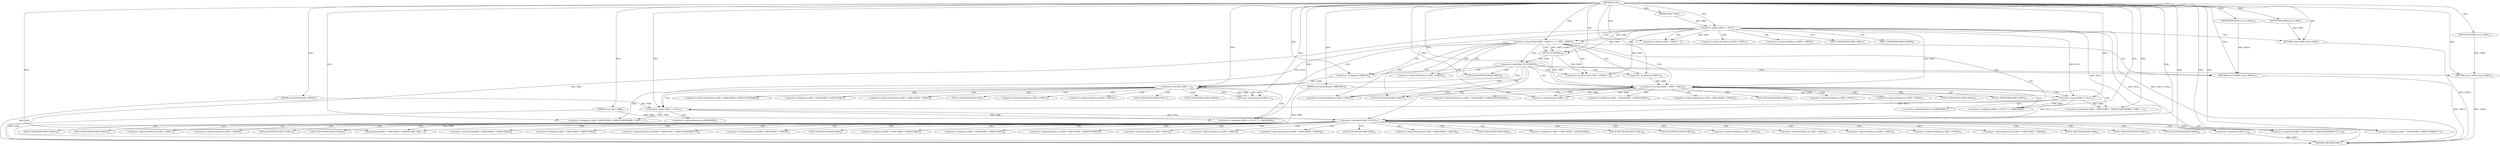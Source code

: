 digraph "FUN1" {  
"9" [label = <(METHOD,FUN1)<SUB>1</SUB>> ]
"165" [label = <(METHOD_RETURN,VAR1)<SUB>1</SUB>> ]
"10" [label = <(PARAM,VAR2* VAR3)<SUB>1</SUB>> ]
"11" [label = <(PARAM,const char* VAR4)<SUB>2</SUB>> ]
"12" [label = <(PARAM,cmsUInt16Number VAR5[3])<SUB>3</SUB>> ]
"13" [label = <(PARAM,cmsUInt16Number VAR6[VAR7])<SUB>3</SUB>> ]
"159" [label = <(&lt;operator&gt;.postIncrement,VAR3 -&gt;VAR10++)<SUB>36</SUB>> ]
"163" [label = <(RETURN,return VAR16;,return VAR16;)<SUB>37</SUB>> ]
"17" [label = <(&lt;operator&gt;.equals,VAR3 == NULL)<SUB>7</SUB>> ]
"24" [label = <(&lt;operator&gt;.greaterThan,VAR3 -&gt;VAR10 + 1 &gt; VAR3 -&gt;VAR11)<SUB>9</SUB>> ]
"46" [label = <(&lt;operator&gt;.lessThan,VAR8 &lt; VAR3 -&gt;VAR12)<SUB>13</SUB>> ]
"51" [label = <(&lt;operator&gt;.postIncrement,VAR8++)<SUB>13</SUB>> ]
"53" [label = <(&lt;operator&gt;.assignment,VAR3 -&gt;VAR13[VAR3 -&gt;VAR10].VAR14[VAR8] = VAR6 =...)<SUB>14</SUB>> ]
"78" [label = <(&lt;operator&gt;.lessThan,VAR8 &lt; 3)<SUB>16</SUB>> ]
"81" [label = <(&lt;operator&gt;.postIncrement,VAR8++)<SUB>16</SUB>> ]
"83" [label = <(&lt;operator&gt;.assignment,VAR3 -&gt;VAR13[VAR3 -&gt;VAR10].VAR5[VAR8] = VAR5 ==...)<SUB>17</SUB>> ]
"104" [label = <(&lt;operator&gt;.notEquals,VAR4 != NULL)<SUB>19</SUB>> ]
"164" [label = <(IDENTIFIER,VAR16,return VAR16;)<SUB>37</SUB>> ]
"21" [label = <(RETURN,return VAR9;,return VAR9;)<SUB>7</SUB>> ]
"43" [label = <(&lt;operator&gt;.assignment,VAR8=0)<SUB>13</SUB>> ]
"75" [label = <(&lt;operator&gt;.assignment,VAR8=0)<SUB>16</SUB>> ]
"108" [label = <(strncpy,strncpy(VAR3 -&gt;VAR13[VAR3 -&gt;VAR10].VAR4, VAR4,
...)<SUB>22</SUB>> ]
"129" [label = <(&lt;operator&gt;.assignment,VAR3 -&gt;VAR13[VAR3 -&gt;VAR10].VAR4[VAR15-1] = 0)<SUB>29</SUB>> ]
"22" [label = <(IDENTIFIER,VAR9,return VAR9;)<SUB>7</SUB>> ]
"25" [label = <(&lt;operator&gt;.addition,VAR3 -&gt;VAR10 + 1)<SUB>9</SUB>> ]
"35" [label = <(&lt;operator&gt;.logicalNot,!FUN2(VAR3))<SUB>10</SUB>> ]
"65" [label = <(&lt;operator&gt;.conditional,VAR6 == NULL? 0 : VAR6[VAR8])<SUB>14</SUB>> ]
"95" [label = <(&lt;operator&gt;.conditional,VAR5 == NULL ? 0 : VAR5[VAR8])<SUB>17</SUB>> ]
"146" [label = <(&lt;operator&gt;.assignment,VAR3 -&gt;VAR13[VAR3 -&gt;VAR10].VAR4[0] = 0)<SUB>33</SUB>> ]
"39" [label = <(RETURN,return VAR9;,return VAR9;)<SUB>10</SUB>> ]
"66" [label = <(&lt;operator&gt;.equals,VAR6 == NULL)<SUB>14</SUB>> ]
"96" [label = <(&lt;operator&gt;.equals,VAR5 == NULL)<SUB>17</SUB>> ]
"36" [label = <(FUN2,FUN2(VAR3))<SUB>10</SUB>> ]
"40" [label = <(IDENTIFIER,VAR9,return VAR9;)<SUB>10</SUB>> ]
"140" [label = <(&lt;operator&gt;.subtraction,VAR15-1)<SUB>29</SUB>> ]
"160" [label = <(&lt;operator&gt;.indirectFieldAccess,VAR3 -&gt;VAR10)<SUB>36</SUB>> ]
"30" [label = <(&lt;operator&gt;.indirectFieldAccess,VAR3 -&gt;VAR11)<SUB>9</SUB>> ]
"48" [label = <(&lt;operator&gt;.indirectFieldAccess,VAR3 -&gt;VAR12)<SUB>13</SUB>> ]
"54" [label = <(&lt;operator&gt;.indirectIndexAccess,VAR3 -&gt;VAR13[VAR3 -&gt;VAR10].VAR14[VAR8])<SUB>14</SUB>> ]
"84" [label = <(&lt;operator&gt;.indirectIndexAccess,VAR3 -&gt;VAR13[VAR3 -&gt;VAR10].VAR5[VAR8])<SUB>17</SUB>> ]
"162" [label = <(FIELD_IDENTIFIER,VAR10,VAR10)<SUB>36</SUB>> ]
"26" [label = <(&lt;operator&gt;.indirectFieldAccess,VAR3 -&gt;VAR10)<SUB>9</SUB>> ]
"32" [label = <(FIELD_IDENTIFIER,VAR11,VAR11)<SUB>9</SUB>> ]
"50" [label = <(FIELD_IDENTIFIER,VAR12,VAR12)<SUB>13</SUB>> ]
"55" [label = <(&lt;operator&gt;.fieldAccess,VAR3 -&gt;VAR13[VAR3 -&gt;VAR10].VAR14)<SUB>14</SUB>> ]
"70" [label = <(&lt;operator&gt;.indirectIndexAccess,VAR6[VAR8])<SUB>14</SUB>> ]
"85" [label = <(&lt;operator&gt;.fieldAccess,VAR3 -&gt;VAR13[VAR3 -&gt;VAR10].VAR5)<SUB>17</SUB>> ]
"100" [label = <(&lt;operator&gt;.indirectIndexAccess,VAR5[VAR8])<SUB>17</SUB>> ]
"109" [label = <(&lt;operator&gt;.fieldAccess,VAR3 -&gt;VAR13[VAR3 -&gt;VAR10].VAR4)<SUB>22</SUB>> ]
"119" [label = <(&lt;operator&gt;.sizeOf,sizeof(VAR3 -&gt;VAR13[VAR3 -&gt;VAR10].VAR4))<SUB>24</SUB>> ]
"130" [label = <(&lt;operator&gt;.indirectIndexAccess,VAR3 -&gt;VAR13[VAR3 -&gt;VAR10].VAR4[VAR15-1])<SUB>29</SUB>> ]
"28" [label = <(FIELD_IDENTIFIER,VAR10,VAR10)<SUB>9</SUB>> ]
"56" [label = <(&lt;operator&gt;.indirectIndexAccess,VAR3 -&gt;VAR13[VAR3 -&gt;VAR10])<SUB>14</SUB>> ]
"63" [label = <(FIELD_IDENTIFIER,VAR14,VAR14)<SUB>14</SUB>> ]
"86" [label = <(&lt;operator&gt;.indirectIndexAccess,VAR3 -&gt;VAR13[VAR3 -&gt;VAR10])<SUB>17</SUB>> ]
"93" [label = <(FIELD_IDENTIFIER,VAR5,VAR5)<SUB>17</SUB>> ]
"110" [label = <(&lt;operator&gt;.indirectIndexAccess,VAR3 -&gt;VAR13[VAR3 -&gt;VAR10])<SUB>22</SUB>> ]
"117" [label = <(FIELD_IDENTIFIER,VAR4,VAR4)<SUB>22</SUB>> ]
"120" [label = <(&lt;operator&gt;.fieldAccess,VAR3 -&gt;VAR13[VAR3 -&gt;VAR10].VAR4)<SUB>24</SUB>> ]
"131" [label = <(&lt;operator&gt;.fieldAccess,VAR3 -&gt;VAR13[VAR3 -&gt;VAR10].VAR4)<SUB>29</SUB>> ]
"147" [label = <(&lt;operator&gt;.indirectIndexAccess,VAR3 -&gt;VAR13[VAR3 -&gt;VAR10].VAR4[0])<SUB>33</SUB>> ]
"57" [label = <(&lt;operator&gt;.indirectFieldAccess,VAR3 -&gt;VAR13)<SUB>14</SUB>> ]
"60" [label = <(&lt;operator&gt;.indirectFieldAccess,VAR3 -&gt;VAR10)<SUB>14</SUB>> ]
"87" [label = <(&lt;operator&gt;.indirectFieldAccess,VAR3 -&gt;VAR13)<SUB>17</SUB>> ]
"90" [label = <(&lt;operator&gt;.indirectFieldAccess,VAR3 -&gt;VAR10)<SUB>17</SUB>> ]
"111" [label = <(&lt;operator&gt;.indirectFieldAccess,VAR3 -&gt;VAR13)<SUB>22</SUB>> ]
"114" [label = <(&lt;operator&gt;.indirectFieldAccess,VAR3 -&gt;VAR10)<SUB>22</SUB>> ]
"121" [label = <(&lt;operator&gt;.indirectIndexAccess,VAR3 -&gt;VAR13[VAR3 -&gt;VAR10])<SUB>24</SUB>> ]
"128" [label = <(FIELD_IDENTIFIER,VAR4,VAR4)<SUB>24</SUB>> ]
"132" [label = <(&lt;operator&gt;.indirectIndexAccess,VAR3 -&gt;VAR13[VAR3 -&gt;VAR10])<SUB>29</SUB>> ]
"139" [label = <(FIELD_IDENTIFIER,VAR4,VAR4)<SUB>29</SUB>> ]
"148" [label = <(&lt;operator&gt;.fieldAccess,VAR3 -&gt;VAR13[VAR3 -&gt;VAR10].VAR4)<SUB>33</SUB>> ]
"59" [label = <(FIELD_IDENTIFIER,VAR13,VAR13)<SUB>14</SUB>> ]
"62" [label = <(FIELD_IDENTIFIER,VAR10,VAR10)<SUB>14</SUB>> ]
"89" [label = <(FIELD_IDENTIFIER,VAR13,VAR13)<SUB>17</SUB>> ]
"92" [label = <(FIELD_IDENTIFIER,VAR10,VAR10)<SUB>17</SUB>> ]
"113" [label = <(FIELD_IDENTIFIER,VAR13,VAR13)<SUB>22</SUB>> ]
"116" [label = <(FIELD_IDENTIFIER,VAR10,VAR10)<SUB>22</SUB>> ]
"122" [label = <(&lt;operator&gt;.indirectFieldAccess,VAR3 -&gt;VAR13)<SUB>24</SUB>> ]
"125" [label = <(&lt;operator&gt;.indirectFieldAccess,VAR3 -&gt;VAR10)<SUB>24</SUB>> ]
"133" [label = <(&lt;operator&gt;.indirectFieldAccess,VAR3 -&gt;VAR13)<SUB>29</SUB>> ]
"136" [label = <(&lt;operator&gt;.indirectFieldAccess,VAR3 -&gt;VAR10)<SUB>29</SUB>> ]
"149" [label = <(&lt;operator&gt;.indirectIndexAccess,VAR3 -&gt;VAR13[VAR3 -&gt;VAR10])<SUB>33</SUB>> ]
"156" [label = <(FIELD_IDENTIFIER,VAR4,VAR4)<SUB>33</SUB>> ]
"124" [label = <(FIELD_IDENTIFIER,VAR13,VAR13)<SUB>24</SUB>> ]
"127" [label = <(FIELD_IDENTIFIER,VAR10,VAR10)<SUB>24</SUB>> ]
"135" [label = <(FIELD_IDENTIFIER,VAR13,VAR13)<SUB>29</SUB>> ]
"138" [label = <(FIELD_IDENTIFIER,VAR10,VAR10)<SUB>29</SUB>> ]
"150" [label = <(&lt;operator&gt;.indirectFieldAccess,VAR3 -&gt;VAR13)<SUB>33</SUB>> ]
"153" [label = <(&lt;operator&gt;.indirectFieldAccess,VAR3 -&gt;VAR10)<SUB>33</SUB>> ]
"152" [label = <(FIELD_IDENTIFIER,VAR13,VAR13)<SUB>33</SUB>> ]
"155" [label = <(FIELD_IDENTIFIER,VAR10,VAR10)<SUB>33</SUB>> ]
  "39" -> "165"  [ label = "DDG: &lt;RET&gt;"] 
  "163" -> "165"  [ label = "DDG: &lt;RET&gt;"] 
  "21" -> "165"  [ label = "DDG: &lt;RET&gt;"] 
  "11" -> "165"  [ label = "DDG: VAR4"] 
  "12" -> "165"  [ label = "DDG: VAR5"] 
  "13" -> "165"  [ label = "DDG: VAR6"] 
  "17" -> "165"  [ label = "DDG: VAR3"] 
  "17" -> "165"  [ label = "DDG: NULL"] 
  "17" -> "165"  [ label = "DDG: VAR3 == NULL"] 
  "140" -> "165"  [ label = "DDG: VAR15"] 
  "9" -> "10"  [ label = "DDG: "] 
  "9" -> "11"  [ label = "DDG: "] 
  "9" -> "12"  [ label = "DDG: "] 
  "9" -> "13"  [ label = "DDG: "] 
  "164" -> "163"  [ label = "DDG: VAR16"] 
  "9" -> "163"  [ label = "DDG: "] 
  "9" -> "53"  [ label = "DDG: "] 
  "66" -> "53"  [ label = "DDG: VAR6"] 
  "9" -> "83"  [ label = "DDG: "] 
  "96" -> "83"  [ label = "DDG: VAR5"] 
  "17" -> "159"  [ label = "DDG: VAR3"] 
  "36" -> "159"  [ label = "DDG: VAR3"] 
  "9" -> "164"  [ label = "DDG: "] 
  "10" -> "17"  [ label = "DDG: VAR3"] 
  "9" -> "17"  [ label = "DDG: "] 
  "22" -> "21"  [ label = "DDG: VAR9"] 
  "9" -> "21"  [ label = "DDG: "] 
  "17" -> "24"  [ label = "DDG: VAR3"] 
  "9" -> "24"  [ label = "DDG: "] 
  "9" -> "43"  [ label = "DDG: "] 
  "43" -> "46"  [ label = "DDG: VAR8"] 
  "51" -> "46"  [ label = "DDG: VAR8"] 
  "9" -> "46"  [ label = "DDG: "] 
  "17" -> "46"  [ label = "DDG: VAR3"] 
  "36" -> "46"  [ label = "DDG: VAR3"] 
  "46" -> "51"  [ label = "DDG: VAR8"] 
  "9" -> "51"  [ label = "DDG: "] 
  "9" -> "75"  [ label = "DDG: "] 
  "75" -> "78"  [ label = "DDG: VAR8"] 
  "81" -> "78"  [ label = "DDG: VAR8"] 
  "9" -> "78"  [ label = "DDG: "] 
  "78" -> "81"  [ label = "DDG: VAR8"] 
  "9" -> "81"  [ label = "DDG: "] 
  "11" -> "104"  [ label = "DDG: VAR4"] 
  "9" -> "104"  [ label = "DDG: "] 
  "17" -> "104"  [ label = "DDG: NULL"] 
  "96" -> "104"  [ label = "DDG: NULL"] 
  "66" -> "104"  [ label = "DDG: NULL"] 
  "9" -> "129"  [ label = "DDG: "] 
  "9" -> "22"  [ label = "DDG: "] 
  "17" -> "25"  [ label = "DDG: VAR3"] 
  "9" -> "25"  [ label = "DDG: "] 
  "9" -> "65"  [ label = "DDG: "] 
  "66" -> "65"  [ label = "DDG: VAR6"] 
  "9" -> "95"  [ label = "DDG: "] 
  "96" -> "95"  [ label = "DDG: VAR5"] 
  "104" -> "108"  [ label = "DDG: VAR4"] 
  "9" -> "108"  [ label = "DDG: "] 
  "9" -> "146"  [ label = "DDG: "] 
  "36" -> "35"  [ label = "DDG: VAR3"] 
  "40" -> "39"  [ label = "DDG: VAR9"] 
  "9" -> "39"  [ label = "DDG: "] 
  "13" -> "66"  [ label = "DDG: VAR6"] 
  "9" -> "66"  [ label = "DDG: "] 
  "17" -> "66"  [ label = "DDG: NULL"] 
  "12" -> "96"  [ label = "DDG: VAR5"] 
  "9" -> "96"  [ label = "DDG: "] 
  "17" -> "96"  [ label = "DDG: NULL"] 
  "66" -> "96"  [ label = "DDG: NULL"] 
  "17" -> "36"  [ label = "DDG: VAR3"] 
  "24" -> "36"  [ label = "DDG: VAR3 -&gt;VAR11"] 
  "9" -> "36"  [ label = "DDG: "] 
  "9" -> "40"  [ label = "DDG: "] 
  "9" -> "140"  [ label = "DDG: "] 
  "17" -> "30"  [ label = "CDG: "] 
  "17" -> "21"  [ label = "CDG: "] 
  "17" -> "26"  [ label = "CDG: "] 
  "17" -> "25"  [ label = "CDG: "] 
  "17" -> "24"  [ label = "CDG: "] 
  "17" -> "32"  [ label = "CDG: "] 
  "17" -> "28"  [ label = "CDG: "] 
  "24" -> "75"  [ label = "CDG: "] 
  "24" -> "163"  [ label = "CDG: "] 
  "24" -> "104"  [ label = "CDG: "] 
  "24" -> "162"  [ label = "CDG: "] 
  "24" -> "50"  [ label = "CDG: "] 
  "24" -> "35"  [ label = "CDG: "] 
  "24" -> "43"  [ label = "CDG: "] 
  "24" -> "36"  [ label = "CDG: "] 
  "24" -> "160"  [ label = "CDG: "] 
  "24" -> "48"  [ label = "CDG: "] 
  "24" -> "46"  [ label = "CDG: "] 
  "24" -> "159"  [ label = "CDG: "] 
  "24" -> "78"  [ label = "CDG: "] 
  "46" -> "60"  [ label = "CDG: "] 
  "46" -> "51"  [ label = "CDG: "] 
  "46" -> "57"  [ label = "CDG: "] 
  "46" -> "56"  [ label = "CDG: "] 
  "46" -> "50"  [ label = "CDG: "] 
  "46" -> "59"  [ label = "CDG: "] 
  "46" -> "54"  [ label = "CDG: "] 
  "46" -> "48"  [ label = "CDG: "] 
  "46" -> "66"  [ label = "CDG: "] 
  "46" -> "46"  [ label = "CDG: "] 
  "46" -> "65"  [ label = "CDG: "] 
  "46" -> "53"  [ label = "CDG: "] 
  "46" -> "63"  [ label = "CDG: "] 
  "46" -> "55"  [ label = "CDG: "] 
  "46" -> "62"  [ label = "CDG: "] 
  "78" -> "96"  [ label = "CDG: "] 
  "78" -> "81"  [ label = "CDG: "] 
  "78" -> "84"  [ label = "CDG: "] 
  "78" -> "85"  [ label = "CDG: "] 
  "78" -> "95"  [ label = "CDG: "] 
  "78" -> "92"  [ label = "CDG: "] 
  "78" -> "87"  [ label = "CDG: "] 
  "78" -> "93"  [ label = "CDG: "] 
  "78" -> "90"  [ label = "CDG: "] 
  "78" -> "86"  [ label = "CDG: "] 
  "78" -> "89"  [ label = "CDG: "] 
  "78" -> "83"  [ label = "CDG: "] 
  "78" -> "78"  [ label = "CDG: "] 
  "104" -> "120"  [ label = "CDG: "] 
  "104" -> "113"  [ label = "CDG: "] 
  "104" -> "136"  [ label = "CDG: "] 
  "104" -> "146"  [ label = "CDG: "] 
  "104" -> "128"  [ label = "CDG: "] 
  "104" -> "114"  [ label = "CDG: "] 
  "104" -> "131"  [ label = "CDG: "] 
  "104" -> "149"  [ label = "CDG: "] 
  "104" -> "132"  [ label = "CDG: "] 
  "104" -> "150"  [ label = "CDG: "] 
  "104" -> "119"  [ label = "CDG: "] 
  "104" -> "121"  [ label = "CDG: "] 
  "104" -> "153"  [ label = "CDG: "] 
  "104" -> "129"  [ label = "CDG: "] 
  "104" -> "138"  [ label = "CDG: "] 
  "104" -> "148"  [ label = "CDG: "] 
  "104" -> "152"  [ label = "CDG: "] 
  "104" -> "130"  [ label = "CDG: "] 
  "104" -> "127"  [ label = "CDG: "] 
  "104" -> "155"  [ label = "CDG: "] 
  "104" -> "139"  [ label = "CDG: "] 
  "104" -> "108"  [ label = "CDG: "] 
  "104" -> "111"  [ label = "CDG: "] 
  "104" -> "116"  [ label = "CDG: "] 
  "104" -> "122"  [ label = "CDG: "] 
  "104" -> "140"  [ label = "CDG: "] 
  "104" -> "147"  [ label = "CDG: "] 
  "104" -> "135"  [ label = "CDG: "] 
  "104" -> "110"  [ label = "CDG: "] 
  "104" -> "117"  [ label = "CDG: "] 
  "104" -> "156"  [ label = "CDG: "] 
  "104" -> "124"  [ label = "CDG: "] 
  "104" -> "125"  [ label = "CDG: "] 
  "104" -> "109"  [ label = "CDG: "] 
  "104" -> "133"  [ label = "CDG: "] 
  "35" -> "75"  [ label = "CDG: "] 
  "35" -> "163"  [ label = "CDG: "] 
  "35" -> "104"  [ label = "CDG: "] 
  "35" -> "162"  [ label = "CDG: "] 
  "35" -> "50"  [ label = "CDG: "] 
  "35" -> "43"  [ label = "CDG: "] 
  "35" -> "160"  [ label = "CDG: "] 
  "35" -> "48"  [ label = "CDG: "] 
  "35" -> "46"  [ label = "CDG: "] 
  "35" -> "159"  [ label = "CDG: "] 
  "35" -> "78"  [ label = "CDG: "] 
  "35" -> "39"  [ label = "CDG: "] 
  "66" -> "70"  [ label = "CDG: "] 
  "96" -> "100"  [ label = "CDG: "] 
}
